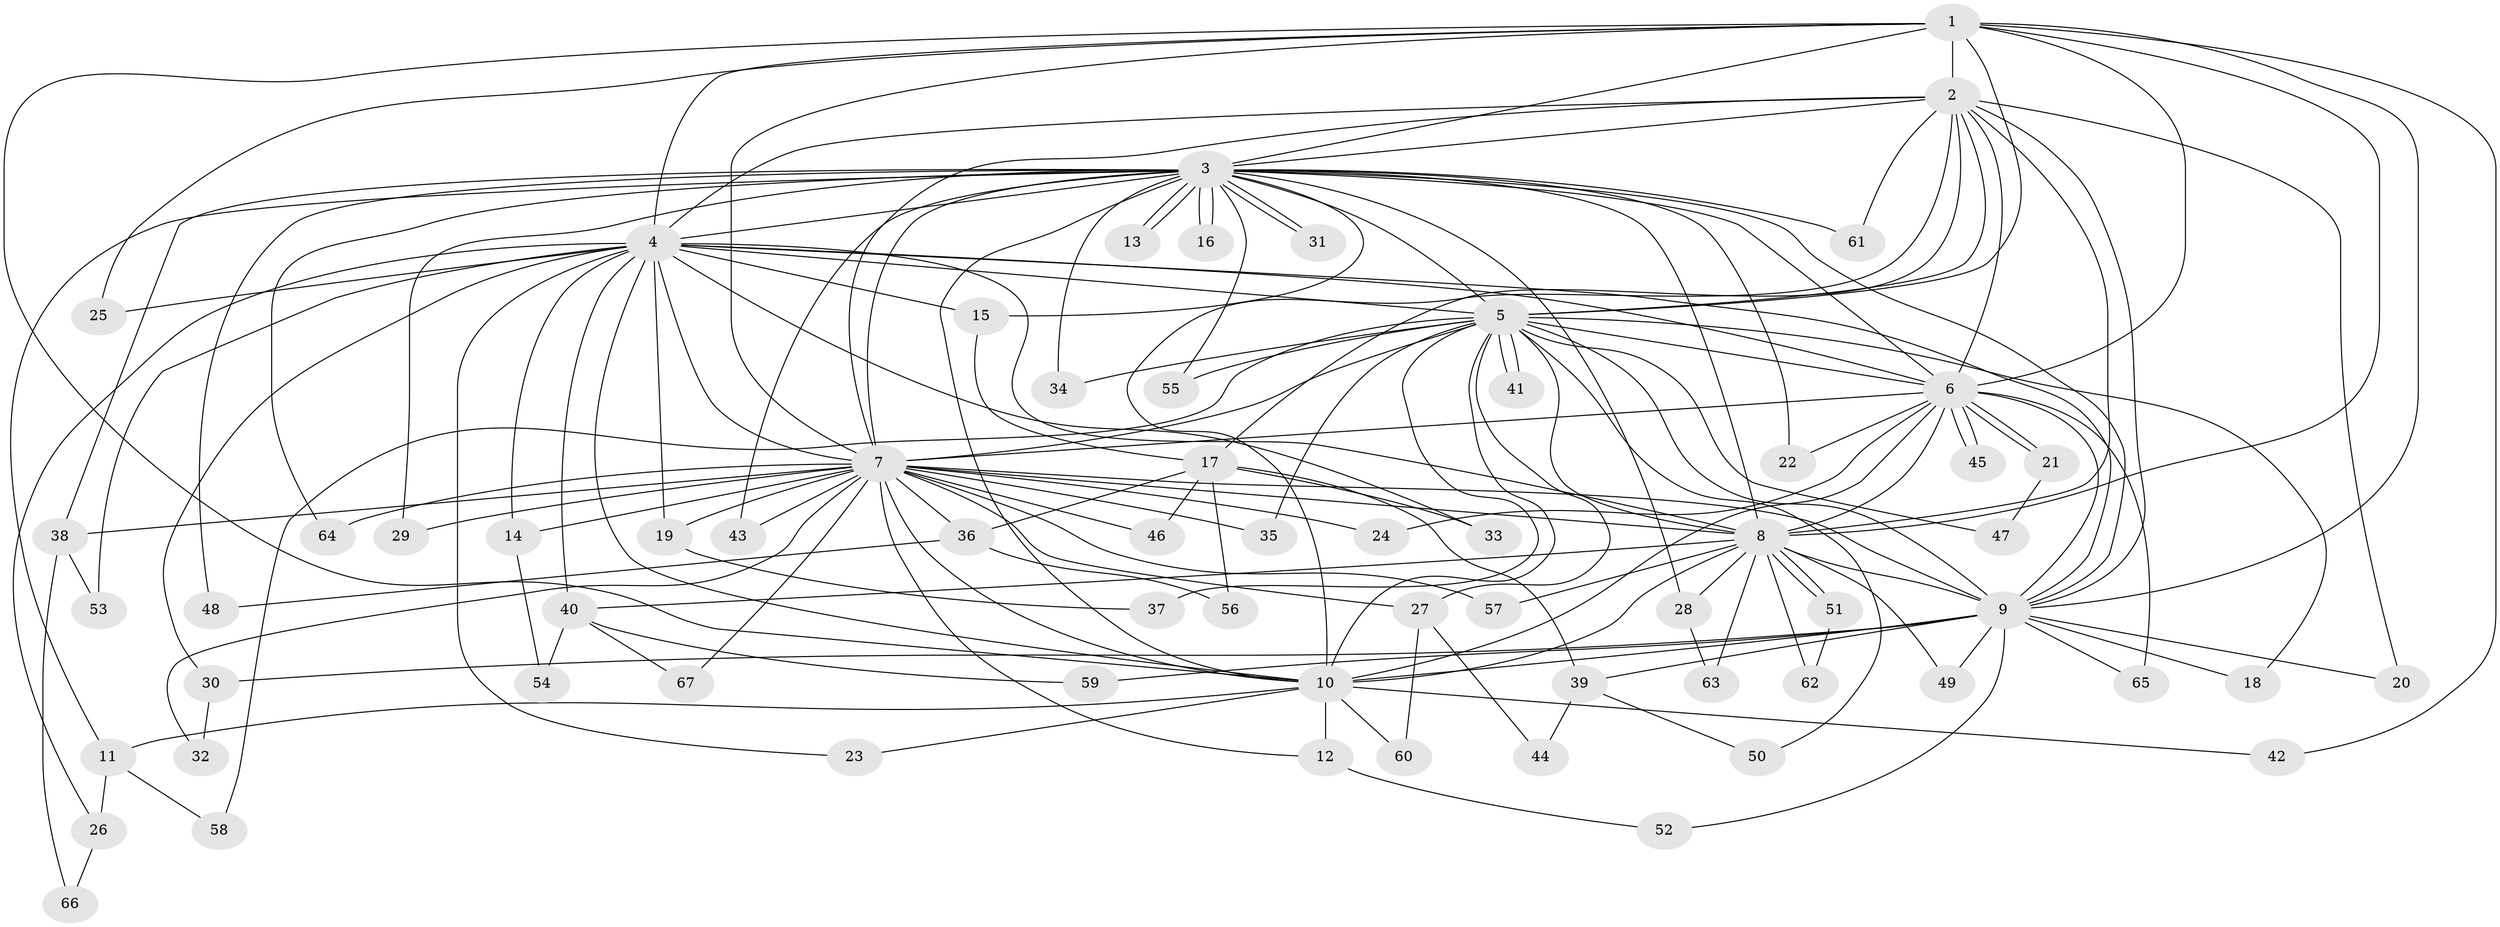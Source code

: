 // Generated by graph-tools (version 1.1) at 2025/45/03/09/25 04:45:54]
// undirected, 67 vertices, 159 edges
graph export_dot {
graph [start="1"]
  node [color=gray90,style=filled];
  1;
  2;
  3;
  4;
  5;
  6;
  7;
  8;
  9;
  10;
  11;
  12;
  13;
  14;
  15;
  16;
  17;
  18;
  19;
  20;
  21;
  22;
  23;
  24;
  25;
  26;
  27;
  28;
  29;
  30;
  31;
  32;
  33;
  34;
  35;
  36;
  37;
  38;
  39;
  40;
  41;
  42;
  43;
  44;
  45;
  46;
  47;
  48;
  49;
  50;
  51;
  52;
  53;
  54;
  55;
  56;
  57;
  58;
  59;
  60;
  61;
  62;
  63;
  64;
  65;
  66;
  67;
  1 -- 2;
  1 -- 3;
  1 -- 4;
  1 -- 5;
  1 -- 6;
  1 -- 7;
  1 -- 8;
  1 -- 9;
  1 -- 10;
  1 -- 25;
  1 -- 42;
  2 -- 3;
  2 -- 4;
  2 -- 5;
  2 -- 6;
  2 -- 7;
  2 -- 8;
  2 -- 9;
  2 -- 10;
  2 -- 17;
  2 -- 20;
  2 -- 61;
  3 -- 4;
  3 -- 5;
  3 -- 6;
  3 -- 7;
  3 -- 8;
  3 -- 9;
  3 -- 10;
  3 -- 11;
  3 -- 13;
  3 -- 13;
  3 -- 15;
  3 -- 16;
  3 -- 16;
  3 -- 22;
  3 -- 28;
  3 -- 29;
  3 -- 31;
  3 -- 31;
  3 -- 34;
  3 -- 38;
  3 -- 43;
  3 -- 48;
  3 -- 55;
  3 -- 61;
  3 -- 64;
  4 -- 5;
  4 -- 6;
  4 -- 7;
  4 -- 8;
  4 -- 9;
  4 -- 10;
  4 -- 14;
  4 -- 15;
  4 -- 19;
  4 -- 23;
  4 -- 25;
  4 -- 26;
  4 -- 30;
  4 -- 33;
  4 -- 40;
  4 -- 53;
  5 -- 6;
  5 -- 7;
  5 -- 8;
  5 -- 9;
  5 -- 10;
  5 -- 18;
  5 -- 27;
  5 -- 34;
  5 -- 35;
  5 -- 37;
  5 -- 41;
  5 -- 41;
  5 -- 47;
  5 -- 50;
  5 -- 55;
  5 -- 58;
  6 -- 7;
  6 -- 8;
  6 -- 9;
  6 -- 10;
  6 -- 21;
  6 -- 21;
  6 -- 22;
  6 -- 24;
  6 -- 45;
  6 -- 45;
  6 -- 65;
  7 -- 8;
  7 -- 9;
  7 -- 10;
  7 -- 12;
  7 -- 14;
  7 -- 19;
  7 -- 24;
  7 -- 27;
  7 -- 29;
  7 -- 32;
  7 -- 35;
  7 -- 36;
  7 -- 38;
  7 -- 43;
  7 -- 46;
  7 -- 57;
  7 -- 64;
  7 -- 67;
  8 -- 9;
  8 -- 10;
  8 -- 28;
  8 -- 40;
  8 -- 49;
  8 -- 51;
  8 -- 51;
  8 -- 57;
  8 -- 62;
  8 -- 63;
  9 -- 10;
  9 -- 18;
  9 -- 20;
  9 -- 30;
  9 -- 39;
  9 -- 49;
  9 -- 52;
  9 -- 59;
  9 -- 65;
  10 -- 11;
  10 -- 12;
  10 -- 23;
  10 -- 42;
  10 -- 60;
  11 -- 26;
  11 -- 58;
  12 -- 52;
  14 -- 54;
  15 -- 17;
  17 -- 33;
  17 -- 36;
  17 -- 39;
  17 -- 46;
  17 -- 56;
  19 -- 37;
  21 -- 47;
  26 -- 66;
  27 -- 44;
  27 -- 60;
  28 -- 63;
  30 -- 32;
  36 -- 48;
  36 -- 56;
  38 -- 53;
  38 -- 66;
  39 -- 44;
  39 -- 50;
  40 -- 54;
  40 -- 59;
  40 -- 67;
  51 -- 62;
}

